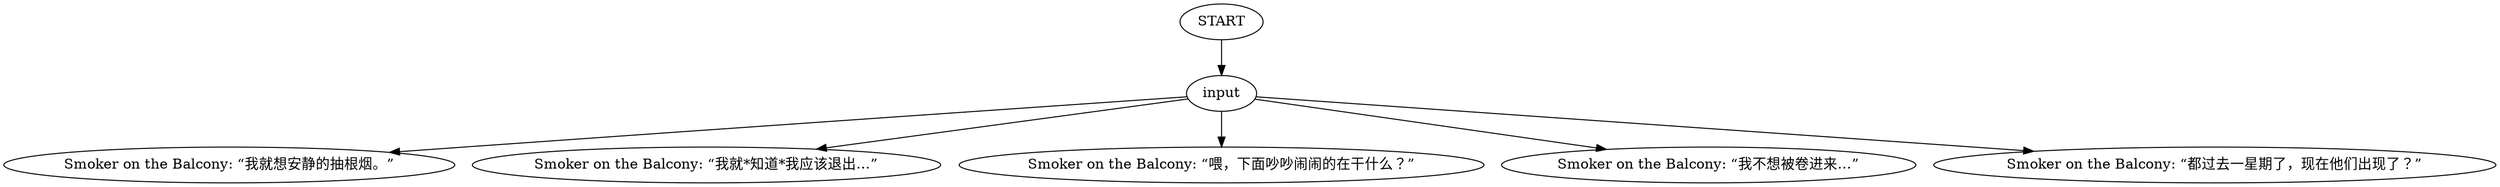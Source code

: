 # BACKYARD / SMOKER ON THE BALCONY barks balcony
# Barks on the balcony.
# ==================================================
digraph G {
	  0 [label="START"];
	  1 [label="input"];
	  2 [label="Smoker on the Balcony: “我就想安静的抽根烟。”"];
	  3 [label="Smoker on the Balcony: “我就*知道*我应该退出…”"];
	  4 [label="Smoker on the Balcony: “喂，下面吵吵闹闹的在干什么？”"];
	  5 [label="Smoker on the Balcony: “我不想被卷进来…”"];
	  7 [label="Smoker on the Balcony: “都过去一星期了，现在他们出现了？”"];
	  0 -> 1
	  1 -> 2
	  1 -> 3
	  1 -> 4
	  1 -> 5
	  1 -> 7
}

